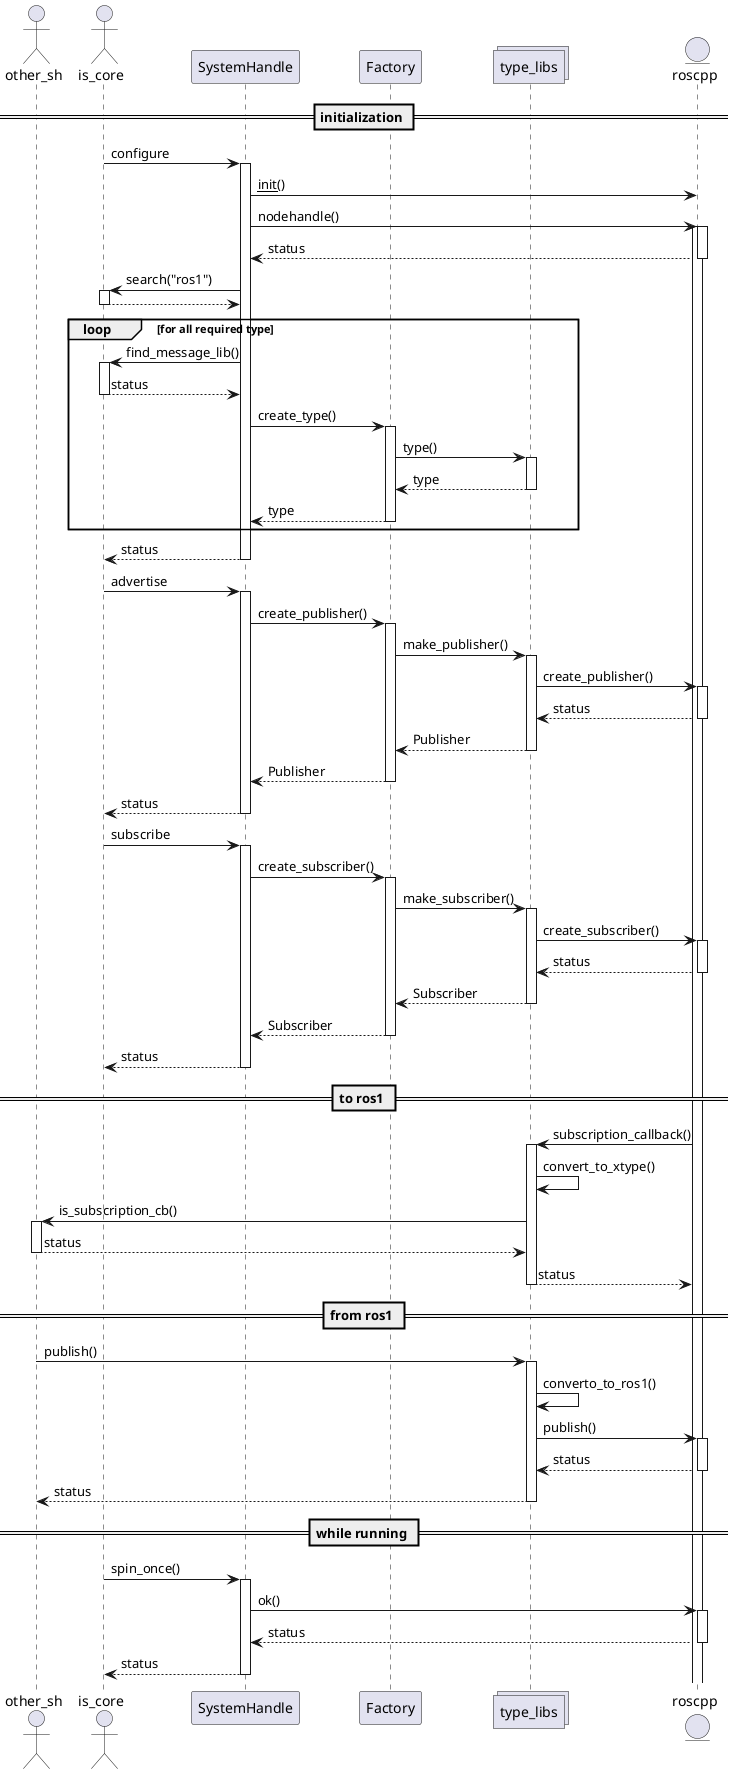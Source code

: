 @startuml

actor other_sh
actor is_core
participant SystemHandle
participant Factory
collections type_libs
entity roscpp

== initialization ==
is_core -> SystemHandle: configure
activate SystemHandle
SystemHandle -> roscpp: __init__()
SystemHandle -> roscpp: nodehandle()
activate roscpp
activate roscpp
SystemHandle <-- roscpp: status
deactivate roscpp
SystemHandle -> is_core: search("ros1")
activate is_core
SystemHandle <-- is_core
deactivate is_core
loop for all required type
    SystemHandle -> is_core: find_message_lib()
    activate is_core
    SystemHandle <-- is_core: status
    deactivate is_core
    SystemHandle -> Factory: create_type()
    activate Factory
    Factory -> type_libs: type()
    activate type_libs
    Factory <-- type_libs: type
    deactivate type_libs
    SystemHandle <-- Factory: type
    deactivate Factory
end
is_core <-- SystemHandle: status
deactivate SystemHandle

is_core -> SystemHandle: advertise
activate SystemHandle
SystemHandle -> Factory: create_publisher()
activate Factory
Factory -> type_libs: make_publisher()
activate type_libs
type_libs -> roscpp: create_publisher()
activate roscpp
type_libs <-- roscpp: status
deactivate roscpp
Factory <-- type_libs: Publisher
deactivate type_libs
SystemHandle <-- Factory: Publisher
deactivate Factory
is_core <-- SystemHandle: status
deactivate SystemHandle

is_core -> SystemHandle: subscribe
activate SystemHandle
SystemHandle -> Factory: create_subscriber()
activate Factory
Factory -> type_libs: make_subscriber()
activate type_libs
type_libs -> roscpp: create_subscriber()
activate roscpp
type_libs <-- roscpp: status
deactivate roscpp
Factory <-- type_libs: Subscriber
deactivate type_libs
SystemHandle <-- Factory: Subscriber
deactivate Factory
is_core <-- SystemHandle: status
deactivate SystemHandle

== to ros1 ==
roscpp -> type_libs: subscription_callback()
activate type_libs
type_libs -> type_libs: convert_to_xtype()
type_libs -> other_sh: is_subscription_cb()
activate other_sh
type_libs <-- other_sh: status
deactivate other_sh
roscpp <-- type_libs: status
deactivate type_libs

== from ros1 ==
other_sh -> type_libs: publish()
activate type_libs
type_libs -> type_libs: converto_to_ros1()
type_libs -> roscpp: publish()
activate roscpp
type_libs <-- roscpp: status
deactivate roscpp
other_sh <-- type_libs: status
deactivate type_libs

== while running ==
is_core -> SystemHandle: spin_once()
activate SystemHandle
SystemHandle -> roscpp: ok()
activate roscpp
SystemHandle <-- roscpp: status
deactivate roscpp
is_core <-- SystemHandle: status
deactivate SystemHandle


@enduml
